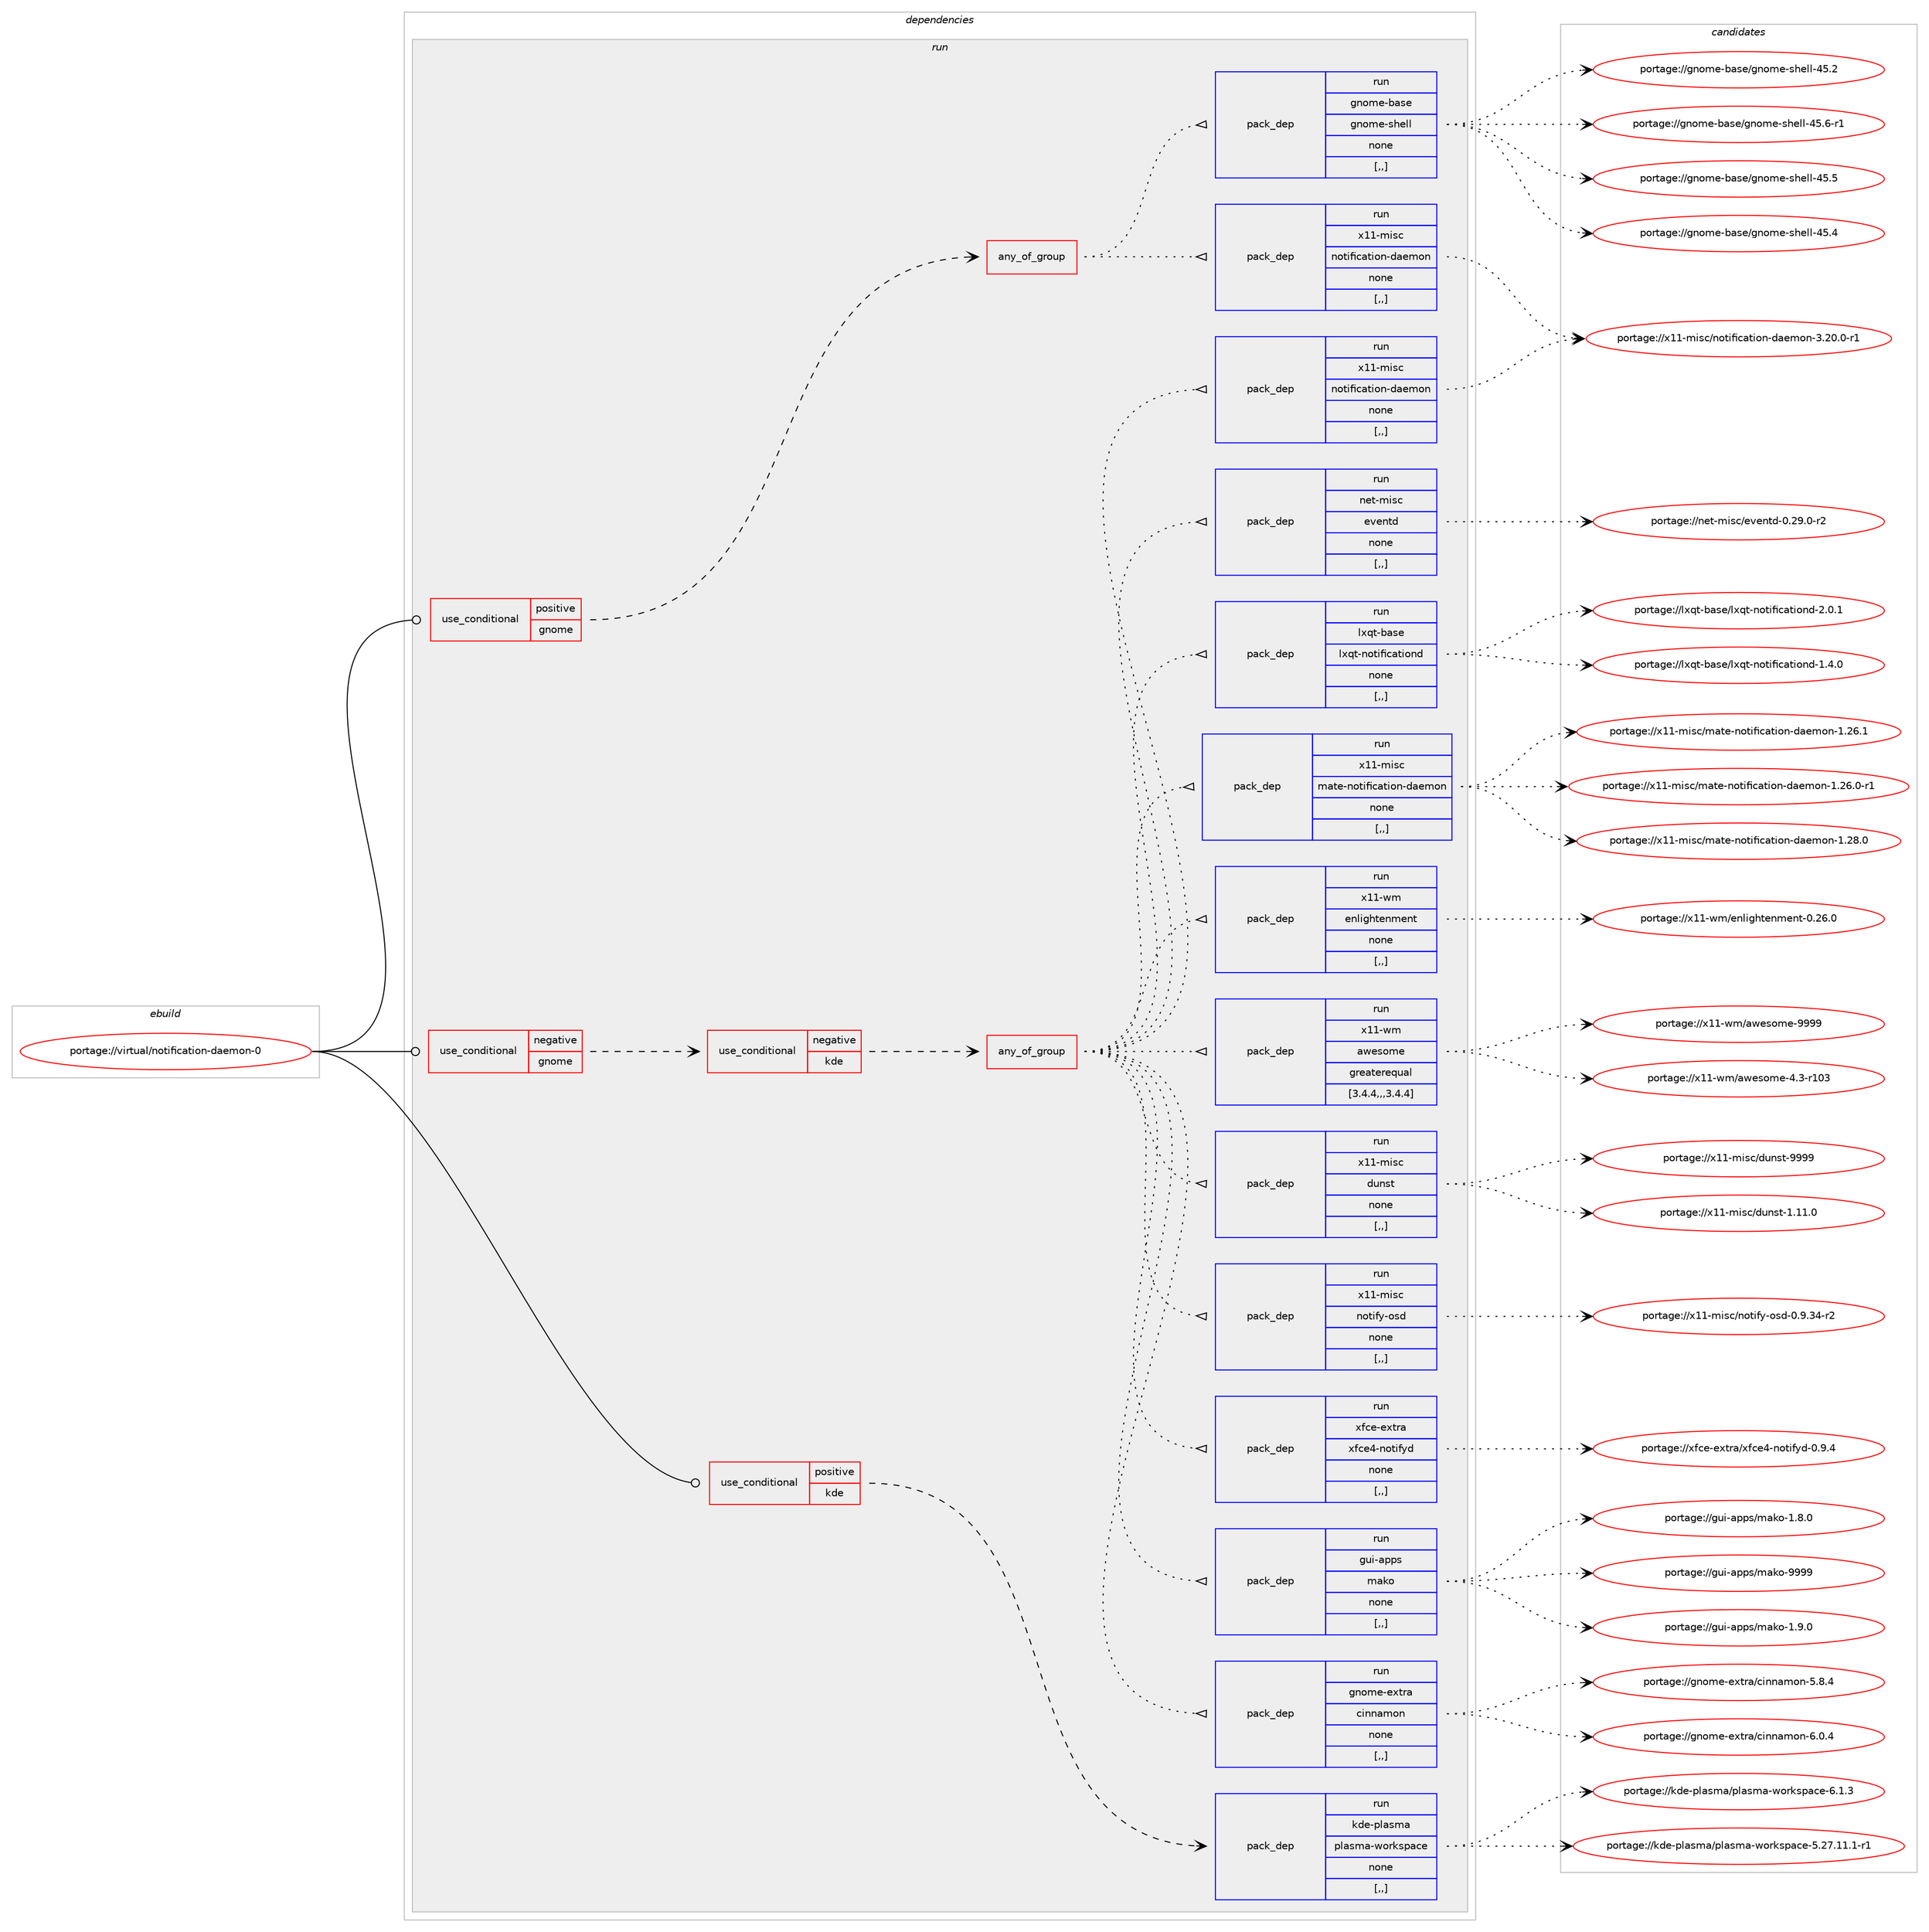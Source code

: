 digraph prolog {

# *************
# Graph options
# *************

newrank=true;
concentrate=true;
compound=true;
graph [rankdir=LR,fontname=Helvetica,fontsize=10,ranksep=1.5];#, ranksep=2.5, nodesep=0.2];
edge  [arrowhead=vee];
node  [fontname=Helvetica,fontsize=10];

# **********
# The ebuild
# **********

subgraph cluster_leftcol {
color=gray;
label=<<i>ebuild</i>>;
id [label="portage://virtual/notification-daemon-0", color=red, width=4, href="../virtual/notification-daemon-0.svg"];
}

# ****************
# The dependencies
# ****************

subgraph cluster_midcol {
color=gray;
label=<<i>dependencies</i>>;
subgraph cluster_compile {
fillcolor="#eeeeee";
style=filled;
label=<<i>compile</i>>;
}
subgraph cluster_compileandrun {
fillcolor="#eeeeee";
style=filled;
label=<<i>compile and run</i>>;
}
subgraph cluster_run {
fillcolor="#eeeeee";
style=filled;
label=<<i>run</i>>;
subgraph cond118672 {
dependency444515 [label=<<TABLE BORDER="0" CELLBORDER="1" CELLSPACING="0" CELLPADDING="4"><TR><TD ROWSPAN="3" CELLPADDING="10">use_conditional</TD></TR><TR><TD>negative</TD></TR><TR><TD>gnome</TD></TR></TABLE>>, shape=none, color=red];
subgraph cond118673 {
dependency444516 [label=<<TABLE BORDER="0" CELLBORDER="1" CELLSPACING="0" CELLPADDING="4"><TR><TD ROWSPAN="3" CELLPADDING="10">use_conditional</TD></TR><TR><TD>negative</TD></TR><TR><TD>kde</TD></TR></TABLE>>, shape=none, color=red];
subgraph any2863 {
dependency444517 [label=<<TABLE BORDER="0" CELLBORDER="1" CELLSPACING="0" CELLPADDING="4"><TR><TD CELLPADDING="10">any_of_group</TD></TR></TABLE>>, shape=none, color=red];subgraph pack322751 {
dependency444518 [label=<<TABLE BORDER="0" CELLBORDER="1" CELLSPACING="0" CELLPADDING="4" WIDTH="220"><TR><TD ROWSPAN="6" CELLPADDING="30">pack_dep</TD></TR><TR><TD WIDTH="110">run</TD></TR><TR><TD>x11-misc</TD></TR><TR><TD>notification-daemon</TD></TR><TR><TD>none</TD></TR><TR><TD>[,,]</TD></TR></TABLE>>, shape=none, color=blue];
}
dependency444517:e -> dependency444518:w [weight=20,style="dotted",arrowhead="oinv"];
subgraph pack322752 {
dependency444519 [label=<<TABLE BORDER="0" CELLBORDER="1" CELLSPACING="0" CELLPADDING="4" WIDTH="220"><TR><TD ROWSPAN="6" CELLPADDING="30">pack_dep</TD></TR><TR><TD WIDTH="110">run</TD></TR><TR><TD>gnome-extra</TD></TR><TR><TD>cinnamon</TD></TR><TR><TD>none</TD></TR><TR><TD>[,,]</TD></TR></TABLE>>, shape=none, color=blue];
}
dependency444517:e -> dependency444519:w [weight=20,style="dotted",arrowhead="oinv"];
subgraph pack322753 {
dependency444520 [label=<<TABLE BORDER="0" CELLBORDER="1" CELLSPACING="0" CELLPADDING="4" WIDTH="220"><TR><TD ROWSPAN="6" CELLPADDING="30">pack_dep</TD></TR><TR><TD WIDTH="110">run</TD></TR><TR><TD>gui-apps</TD></TR><TR><TD>mako</TD></TR><TR><TD>none</TD></TR><TR><TD>[,,]</TD></TR></TABLE>>, shape=none, color=blue];
}
dependency444517:e -> dependency444520:w [weight=20,style="dotted",arrowhead="oinv"];
subgraph pack322754 {
dependency444521 [label=<<TABLE BORDER="0" CELLBORDER="1" CELLSPACING="0" CELLPADDING="4" WIDTH="220"><TR><TD ROWSPAN="6" CELLPADDING="30">pack_dep</TD></TR><TR><TD WIDTH="110">run</TD></TR><TR><TD>xfce-extra</TD></TR><TR><TD>xfce4-notifyd</TD></TR><TR><TD>none</TD></TR><TR><TD>[,,]</TD></TR></TABLE>>, shape=none, color=blue];
}
dependency444517:e -> dependency444521:w [weight=20,style="dotted",arrowhead="oinv"];
subgraph pack322755 {
dependency444522 [label=<<TABLE BORDER="0" CELLBORDER="1" CELLSPACING="0" CELLPADDING="4" WIDTH="220"><TR><TD ROWSPAN="6" CELLPADDING="30">pack_dep</TD></TR><TR><TD WIDTH="110">run</TD></TR><TR><TD>x11-misc</TD></TR><TR><TD>notify-osd</TD></TR><TR><TD>none</TD></TR><TR><TD>[,,]</TD></TR></TABLE>>, shape=none, color=blue];
}
dependency444517:e -> dependency444522:w [weight=20,style="dotted",arrowhead="oinv"];
subgraph pack322756 {
dependency444523 [label=<<TABLE BORDER="0" CELLBORDER="1" CELLSPACING="0" CELLPADDING="4" WIDTH="220"><TR><TD ROWSPAN="6" CELLPADDING="30">pack_dep</TD></TR><TR><TD WIDTH="110">run</TD></TR><TR><TD>x11-misc</TD></TR><TR><TD>dunst</TD></TR><TR><TD>none</TD></TR><TR><TD>[,,]</TD></TR></TABLE>>, shape=none, color=blue];
}
dependency444517:e -> dependency444523:w [weight=20,style="dotted",arrowhead="oinv"];
subgraph pack322757 {
dependency444524 [label=<<TABLE BORDER="0" CELLBORDER="1" CELLSPACING="0" CELLPADDING="4" WIDTH="220"><TR><TD ROWSPAN="6" CELLPADDING="30">pack_dep</TD></TR><TR><TD WIDTH="110">run</TD></TR><TR><TD>x11-wm</TD></TR><TR><TD>awesome</TD></TR><TR><TD>greaterequal</TD></TR><TR><TD>[3.4.4,,,3.4.4]</TD></TR></TABLE>>, shape=none, color=blue];
}
dependency444517:e -> dependency444524:w [weight=20,style="dotted",arrowhead="oinv"];
subgraph pack322758 {
dependency444525 [label=<<TABLE BORDER="0" CELLBORDER="1" CELLSPACING="0" CELLPADDING="4" WIDTH="220"><TR><TD ROWSPAN="6" CELLPADDING="30">pack_dep</TD></TR><TR><TD WIDTH="110">run</TD></TR><TR><TD>x11-wm</TD></TR><TR><TD>enlightenment</TD></TR><TR><TD>none</TD></TR><TR><TD>[,,]</TD></TR></TABLE>>, shape=none, color=blue];
}
dependency444517:e -> dependency444525:w [weight=20,style="dotted",arrowhead="oinv"];
subgraph pack322759 {
dependency444526 [label=<<TABLE BORDER="0" CELLBORDER="1" CELLSPACING="0" CELLPADDING="4" WIDTH="220"><TR><TD ROWSPAN="6" CELLPADDING="30">pack_dep</TD></TR><TR><TD WIDTH="110">run</TD></TR><TR><TD>x11-misc</TD></TR><TR><TD>mate-notification-daemon</TD></TR><TR><TD>none</TD></TR><TR><TD>[,,]</TD></TR></TABLE>>, shape=none, color=blue];
}
dependency444517:e -> dependency444526:w [weight=20,style="dotted",arrowhead="oinv"];
subgraph pack322760 {
dependency444527 [label=<<TABLE BORDER="0" CELLBORDER="1" CELLSPACING="0" CELLPADDING="4" WIDTH="220"><TR><TD ROWSPAN="6" CELLPADDING="30">pack_dep</TD></TR><TR><TD WIDTH="110">run</TD></TR><TR><TD>lxqt-base</TD></TR><TR><TD>lxqt-notificationd</TD></TR><TR><TD>none</TD></TR><TR><TD>[,,]</TD></TR></TABLE>>, shape=none, color=blue];
}
dependency444517:e -> dependency444527:w [weight=20,style="dotted",arrowhead="oinv"];
subgraph pack322761 {
dependency444528 [label=<<TABLE BORDER="0" CELLBORDER="1" CELLSPACING="0" CELLPADDING="4" WIDTH="220"><TR><TD ROWSPAN="6" CELLPADDING="30">pack_dep</TD></TR><TR><TD WIDTH="110">run</TD></TR><TR><TD>net-misc</TD></TR><TR><TD>eventd</TD></TR><TR><TD>none</TD></TR><TR><TD>[,,]</TD></TR></TABLE>>, shape=none, color=blue];
}
dependency444517:e -> dependency444528:w [weight=20,style="dotted",arrowhead="oinv"];
}
dependency444516:e -> dependency444517:w [weight=20,style="dashed",arrowhead="vee"];
}
dependency444515:e -> dependency444516:w [weight=20,style="dashed",arrowhead="vee"];
}
id:e -> dependency444515:w [weight=20,style="solid",arrowhead="odot"];
subgraph cond118674 {
dependency444529 [label=<<TABLE BORDER="0" CELLBORDER="1" CELLSPACING="0" CELLPADDING="4"><TR><TD ROWSPAN="3" CELLPADDING="10">use_conditional</TD></TR><TR><TD>positive</TD></TR><TR><TD>gnome</TD></TR></TABLE>>, shape=none, color=red];
subgraph any2864 {
dependency444530 [label=<<TABLE BORDER="0" CELLBORDER="1" CELLSPACING="0" CELLPADDING="4"><TR><TD CELLPADDING="10">any_of_group</TD></TR></TABLE>>, shape=none, color=red];subgraph pack322762 {
dependency444531 [label=<<TABLE BORDER="0" CELLBORDER="1" CELLSPACING="0" CELLPADDING="4" WIDTH="220"><TR><TD ROWSPAN="6" CELLPADDING="30">pack_dep</TD></TR><TR><TD WIDTH="110">run</TD></TR><TR><TD>x11-misc</TD></TR><TR><TD>notification-daemon</TD></TR><TR><TD>none</TD></TR><TR><TD>[,,]</TD></TR></TABLE>>, shape=none, color=blue];
}
dependency444530:e -> dependency444531:w [weight=20,style="dotted",arrowhead="oinv"];
subgraph pack322763 {
dependency444532 [label=<<TABLE BORDER="0" CELLBORDER="1" CELLSPACING="0" CELLPADDING="4" WIDTH="220"><TR><TD ROWSPAN="6" CELLPADDING="30">pack_dep</TD></TR><TR><TD WIDTH="110">run</TD></TR><TR><TD>gnome-base</TD></TR><TR><TD>gnome-shell</TD></TR><TR><TD>none</TD></TR><TR><TD>[,,]</TD></TR></TABLE>>, shape=none, color=blue];
}
dependency444530:e -> dependency444532:w [weight=20,style="dotted",arrowhead="oinv"];
}
dependency444529:e -> dependency444530:w [weight=20,style="dashed",arrowhead="vee"];
}
id:e -> dependency444529:w [weight=20,style="solid",arrowhead="odot"];
subgraph cond118675 {
dependency444533 [label=<<TABLE BORDER="0" CELLBORDER="1" CELLSPACING="0" CELLPADDING="4"><TR><TD ROWSPAN="3" CELLPADDING="10">use_conditional</TD></TR><TR><TD>positive</TD></TR><TR><TD>kde</TD></TR></TABLE>>, shape=none, color=red];
subgraph pack322764 {
dependency444534 [label=<<TABLE BORDER="0" CELLBORDER="1" CELLSPACING="0" CELLPADDING="4" WIDTH="220"><TR><TD ROWSPAN="6" CELLPADDING="30">pack_dep</TD></TR><TR><TD WIDTH="110">run</TD></TR><TR><TD>kde-plasma</TD></TR><TR><TD>plasma-workspace</TD></TR><TR><TD>none</TD></TR><TR><TD>[,,]</TD></TR></TABLE>>, shape=none, color=blue];
}
dependency444533:e -> dependency444534:w [weight=20,style="dashed",arrowhead="vee"];
}
id:e -> dependency444533:w [weight=20,style="solid",arrowhead="odot"];
}
}

# **************
# The candidates
# **************

subgraph cluster_choices {
rank=same;
color=gray;
label=<<i>candidates</i>>;

subgraph choice322751 {
color=black;
nodesep=1;
choice120494945109105115994711011111610510210599971161051111104510097101109111110455146504846484511449 [label="portage://x11-misc/notification-daemon-3.20.0-r1", color=red, width=4,href="../x11-misc/notification-daemon-3.20.0-r1.svg"];
dependency444518:e -> choice120494945109105115994711011111610510210599971161051111104510097101109111110455146504846484511449:w [style=dotted,weight="100"];
}
subgraph choice322752 {
color=black;
nodesep=1;
choice1031101111091014510112011611497479910511011097109111110455446484652 [label="portage://gnome-extra/cinnamon-6.0.4", color=red, width=4,href="../gnome-extra/cinnamon-6.0.4.svg"];
choice1031101111091014510112011611497479910511011097109111110455346564652 [label="portage://gnome-extra/cinnamon-5.8.4", color=red, width=4,href="../gnome-extra/cinnamon-5.8.4.svg"];
dependency444519:e -> choice1031101111091014510112011611497479910511011097109111110455446484652:w [style=dotted,weight="100"];
dependency444519:e -> choice1031101111091014510112011611497479910511011097109111110455346564652:w [style=dotted,weight="100"];
}
subgraph choice322753 {
color=black;
nodesep=1;
choice103117105459711211211547109971071114557575757 [label="portage://gui-apps/mako-9999", color=red, width=4,href="../gui-apps/mako-9999.svg"];
choice10311710545971121121154710997107111454946574648 [label="portage://gui-apps/mako-1.9.0", color=red, width=4,href="../gui-apps/mako-1.9.0.svg"];
choice10311710545971121121154710997107111454946564648 [label="portage://gui-apps/mako-1.8.0", color=red, width=4,href="../gui-apps/mako-1.8.0.svg"];
dependency444520:e -> choice103117105459711211211547109971071114557575757:w [style=dotted,weight="100"];
dependency444520:e -> choice10311710545971121121154710997107111454946574648:w [style=dotted,weight="100"];
dependency444520:e -> choice10311710545971121121154710997107111454946564648:w [style=dotted,weight="100"];
}
subgraph choice322754 {
color=black;
nodesep=1;
choice12010299101451011201161149747120102991015245110111116105102121100454846574652 [label="portage://xfce-extra/xfce4-notifyd-0.9.4", color=red, width=4,href="../xfce-extra/xfce4-notifyd-0.9.4.svg"];
dependency444521:e -> choice12010299101451011201161149747120102991015245110111116105102121100454846574652:w [style=dotted,weight="100"];
}
subgraph choice322755 {
color=black;
nodesep=1;
choice120494945109105115994711011111610510212145111115100454846574651524511450 [label="portage://x11-misc/notify-osd-0.9.34-r2", color=red, width=4,href="../x11-misc/notify-osd-0.9.34-r2.svg"];
dependency444522:e -> choice120494945109105115994711011111610510212145111115100454846574651524511450:w [style=dotted,weight="100"];
}
subgraph choice322756 {
color=black;
nodesep=1;
choice12049494510910511599471001171101151164557575757 [label="portage://x11-misc/dunst-9999", color=red, width=4,href="../x11-misc/dunst-9999.svg"];
choice120494945109105115994710011711011511645494649494648 [label="portage://x11-misc/dunst-1.11.0", color=red, width=4,href="../x11-misc/dunst-1.11.0.svg"];
dependency444523:e -> choice12049494510910511599471001171101151164557575757:w [style=dotted,weight="100"];
dependency444523:e -> choice120494945109105115994710011711011511645494649494648:w [style=dotted,weight="100"];
}
subgraph choice322757 {
color=black;
nodesep=1;
choice12049494511910947971191011151111091014557575757 [label="portage://x11-wm/awesome-9999", color=red, width=4,href="../x11-wm/awesome-9999.svg"];
choice12049494511910947971191011151111091014552465145114494851 [label="portage://x11-wm/awesome-4.3-r103", color=red, width=4,href="../x11-wm/awesome-4.3-r103.svg"];
dependency444524:e -> choice12049494511910947971191011151111091014557575757:w [style=dotted,weight="100"];
dependency444524:e -> choice12049494511910947971191011151111091014552465145114494851:w [style=dotted,weight="100"];
}
subgraph choice322758 {
color=black;
nodesep=1;
choice1204949451191094710111010810510310411610111010910111011645484650544648 [label="portage://x11-wm/enlightenment-0.26.0", color=red, width=4,href="../x11-wm/enlightenment-0.26.0.svg"];
dependency444525:e -> choice1204949451191094710111010810510310411610111010910111011645484650544648:w [style=dotted,weight="100"];
}
subgraph choice322759 {
color=black;
nodesep=1;
choice120494945109105115994710997116101451101111161051021059997116105111110451009710110911111045494650564648 [label="portage://x11-misc/mate-notification-daemon-1.28.0", color=red, width=4,href="../x11-misc/mate-notification-daemon-1.28.0.svg"];
choice120494945109105115994710997116101451101111161051021059997116105111110451009710110911111045494650544649 [label="portage://x11-misc/mate-notification-daemon-1.26.1", color=red, width=4,href="../x11-misc/mate-notification-daemon-1.26.1.svg"];
choice1204949451091051159947109971161014511011111610510210599971161051111104510097101109111110454946505446484511449 [label="portage://x11-misc/mate-notification-daemon-1.26.0-r1", color=red, width=4,href="../x11-misc/mate-notification-daemon-1.26.0-r1.svg"];
dependency444526:e -> choice120494945109105115994710997116101451101111161051021059997116105111110451009710110911111045494650564648:w [style=dotted,weight="100"];
dependency444526:e -> choice120494945109105115994710997116101451101111161051021059997116105111110451009710110911111045494650544649:w [style=dotted,weight="100"];
dependency444526:e -> choice1204949451091051159947109971161014511011111610510210599971161051111104510097101109111110454946505446484511449:w [style=dotted,weight="100"];
}
subgraph choice322760 {
color=black;
nodesep=1;
choice10812011311645989711510147108120113116451101111161051021059997116105111110100455046484649 [label="portage://lxqt-base/lxqt-notificationd-2.0.1", color=red, width=4,href="../lxqt-base/lxqt-notificationd-2.0.1.svg"];
choice10812011311645989711510147108120113116451101111161051021059997116105111110100454946524648 [label="portage://lxqt-base/lxqt-notificationd-1.4.0", color=red, width=4,href="../lxqt-base/lxqt-notificationd-1.4.0.svg"];
dependency444527:e -> choice10812011311645989711510147108120113116451101111161051021059997116105111110100455046484649:w [style=dotted,weight="100"];
dependency444527:e -> choice10812011311645989711510147108120113116451101111161051021059997116105111110100454946524648:w [style=dotted,weight="100"];
}
subgraph choice322761 {
color=black;
nodesep=1;
choice110101116451091051159947101118101110116100454846505746484511450 [label="portage://net-misc/eventd-0.29.0-r2", color=red, width=4,href="../net-misc/eventd-0.29.0-r2.svg"];
dependency444528:e -> choice110101116451091051159947101118101110116100454846505746484511450:w [style=dotted,weight="100"];
}
subgraph choice322762 {
color=black;
nodesep=1;
choice120494945109105115994711011111610510210599971161051111104510097101109111110455146504846484511449 [label="portage://x11-misc/notification-daemon-3.20.0-r1", color=red, width=4,href="../x11-misc/notification-daemon-3.20.0-r1.svg"];
dependency444531:e -> choice120494945109105115994711011111610510210599971161051111104510097101109111110455146504846484511449:w [style=dotted,weight="100"];
}
subgraph choice322763 {
color=black;
nodesep=1;
choice103110111109101459897115101471031101111091014511510410110810845525346544511449 [label="portage://gnome-base/gnome-shell-45.6-r1", color=red, width=4,href="../gnome-base/gnome-shell-45.6-r1.svg"];
choice10311011110910145989711510147103110111109101451151041011081084552534653 [label="portage://gnome-base/gnome-shell-45.5", color=red, width=4,href="../gnome-base/gnome-shell-45.5.svg"];
choice10311011110910145989711510147103110111109101451151041011081084552534652 [label="portage://gnome-base/gnome-shell-45.4", color=red, width=4,href="../gnome-base/gnome-shell-45.4.svg"];
choice10311011110910145989711510147103110111109101451151041011081084552534650 [label="portage://gnome-base/gnome-shell-45.2", color=red, width=4,href="../gnome-base/gnome-shell-45.2.svg"];
dependency444532:e -> choice103110111109101459897115101471031101111091014511510410110810845525346544511449:w [style=dotted,weight="100"];
dependency444532:e -> choice10311011110910145989711510147103110111109101451151041011081084552534653:w [style=dotted,weight="100"];
dependency444532:e -> choice10311011110910145989711510147103110111109101451151041011081084552534652:w [style=dotted,weight="100"];
dependency444532:e -> choice10311011110910145989711510147103110111109101451151041011081084552534650:w [style=dotted,weight="100"];
}
subgraph choice322764 {
color=black;
nodesep=1;
choice107100101451121089711510997471121089711510997451191111141071151129799101455446494651 [label="portage://kde-plasma/plasma-workspace-6.1.3", color=red, width=4,href="../kde-plasma/plasma-workspace-6.1.3.svg"];
choice107100101451121089711510997471121089711510997451191111141071151129799101455346505546494946494511449 [label="portage://kde-plasma/plasma-workspace-5.27.11.1-r1", color=red, width=4,href="../kde-plasma/plasma-workspace-5.27.11.1-r1.svg"];
dependency444534:e -> choice107100101451121089711510997471121089711510997451191111141071151129799101455446494651:w [style=dotted,weight="100"];
dependency444534:e -> choice107100101451121089711510997471121089711510997451191111141071151129799101455346505546494946494511449:w [style=dotted,weight="100"];
}
}

}
